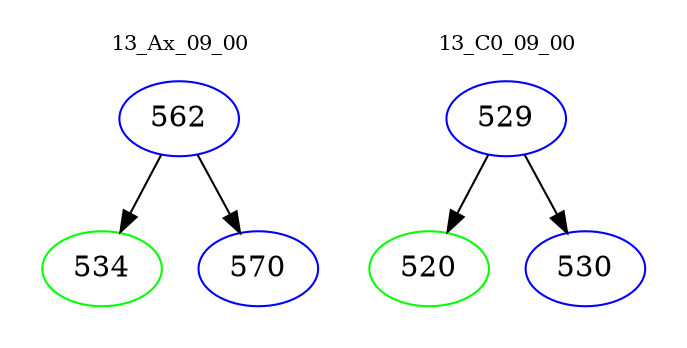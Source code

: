 digraph{
subgraph cluster_0 {
color = white
label = "13_Ax_09_00";
fontsize=10;
T0_562 [label="562", color="blue"]
T0_562 -> T0_534 [color="black"]
T0_534 [label="534", color="green"]
T0_562 -> T0_570 [color="black"]
T0_570 [label="570", color="blue"]
}
subgraph cluster_1 {
color = white
label = "13_C0_09_00";
fontsize=10;
T1_529 [label="529", color="blue"]
T1_529 -> T1_520 [color="black"]
T1_520 [label="520", color="green"]
T1_529 -> T1_530 [color="black"]
T1_530 [label="530", color="blue"]
}
}
